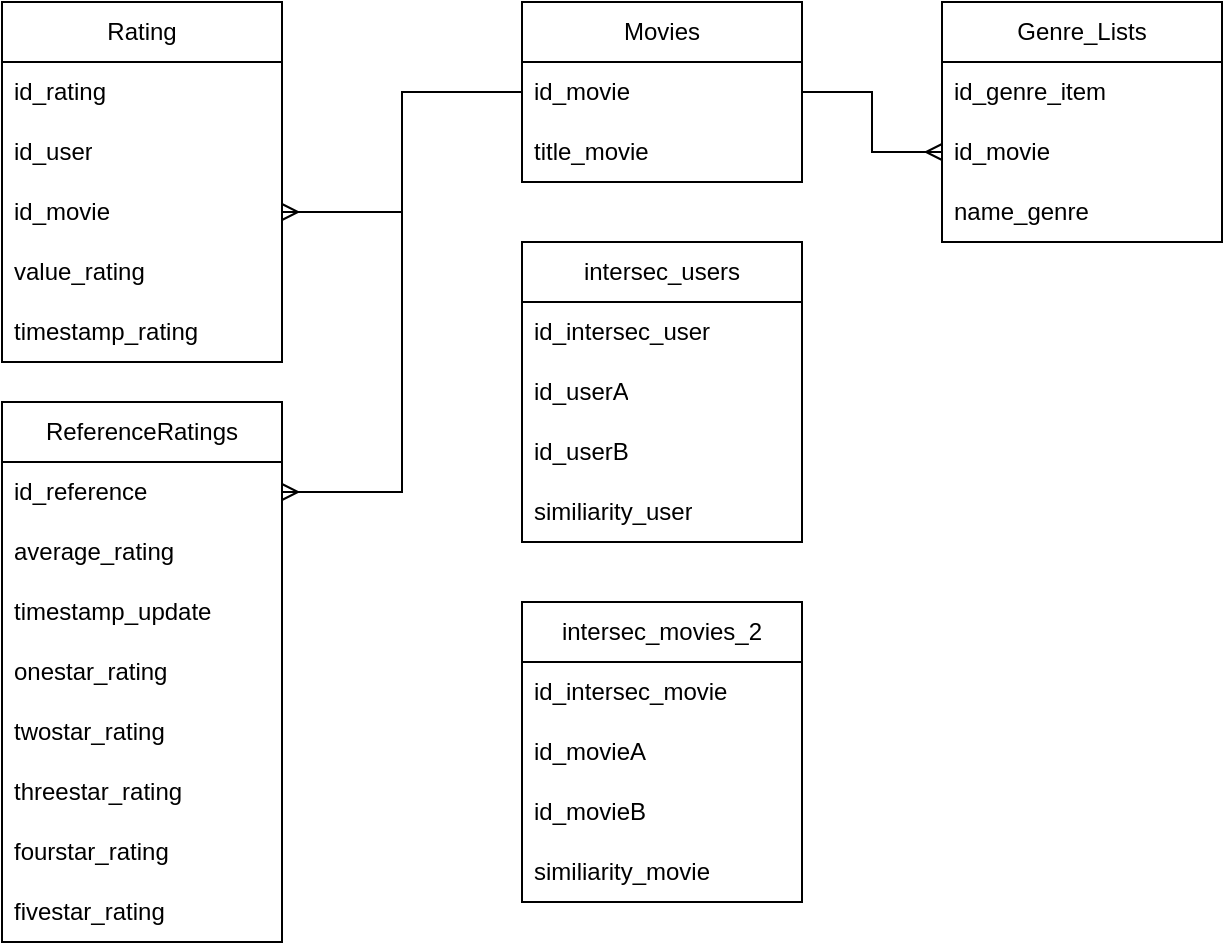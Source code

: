 <mxfile version="20.8.3" type="device"><diagram id="ff_3KB_nhtBKR8RxdCvJ" name="Página-1"><mxGraphModel dx="2261" dy="764" grid="1" gridSize="10" guides="1" tooltips="1" connect="1" arrows="1" fold="1" page="1" pageScale="1" pageWidth="827" pageHeight="1169" math="0" shadow="0"><root><mxCell id="0"/><mxCell id="1" parent="0"/><mxCell id="NYqKiGnYeMxnRLhzOzPk-2" value="Movies" style="swimlane;fontStyle=0;childLayout=stackLayout;horizontal=1;startSize=30;horizontalStack=0;resizeParent=1;resizeParentMax=0;resizeLast=0;collapsible=1;marginBottom=0;whiteSpace=wrap;html=1;" parent="1" vertex="1"><mxGeometry x="140" y="230" width="140" height="90" as="geometry"/></mxCell><mxCell id="NYqKiGnYeMxnRLhzOzPk-3" value="id_movie&lt;br&gt;" style="text;strokeColor=none;fillColor=none;align=left;verticalAlign=middle;spacingLeft=4;spacingRight=4;overflow=hidden;points=[[0,0.5],[1,0.5]];portConstraint=eastwest;rotatable=0;whiteSpace=wrap;html=1;" parent="NYqKiGnYeMxnRLhzOzPk-2" vertex="1"><mxGeometry y="30" width="140" height="30" as="geometry"/></mxCell><mxCell id="NYqKiGnYeMxnRLhzOzPk-6" value="title_movie" style="text;strokeColor=none;fillColor=none;align=left;verticalAlign=middle;spacingLeft=4;spacingRight=4;overflow=hidden;points=[[0,0.5],[1,0.5]];portConstraint=eastwest;rotatable=0;whiteSpace=wrap;html=1;" parent="NYqKiGnYeMxnRLhzOzPk-2" vertex="1"><mxGeometry y="60" width="140" height="30" as="geometry"/></mxCell><mxCell id="NYqKiGnYeMxnRLhzOzPk-8" value="Genre_Lists" style="swimlane;fontStyle=0;childLayout=stackLayout;horizontal=1;startSize=30;horizontalStack=0;resizeParent=1;resizeParentMax=0;resizeLast=0;collapsible=1;marginBottom=0;whiteSpace=wrap;html=1;" parent="1" vertex="1"><mxGeometry x="350" y="230" width="140" height="120" as="geometry"/></mxCell><mxCell id="NYqKiGnYeMxnRLhzOzPk-9" value="id_genre_item" style="text;strokeColor=none;fillColor=none;align=left;verticalAlign=middle;spacingLeft=4;spacingRight=4;overflow=hidden;points=[[0,0.5],[1,0.5]];portConstraint=eastwest;rotatable=0;whiteSpace=wrap;html=1;" parent="NYqKiGnYeMxnRLhzOzPk-8" vertex="1"><mxGeometry y="30" width="140" height="30" as="geometry"/></mxCell><mxCell id="NYqKiGnYeMxnRLhzOzPk-10" value="id_movie" style="text;strokeColor=none;fillColor=none;align=left;verticalAlign=middle;spacingLeft=4;spacingRight=4;overflow=hidden;points=[[0,0.5],[1,0.5]];portConstraint=eastwest;rotatable=0;whiteSpace=wrap;html=1;" parent="NYqKiGnYeMxnRLhzOzPk-8" vertex="1"><mxGeometry y="60" width="140" height="30" as="geometry"/></mxCell><mxCell id="NYqKiGnYeMxnRLhzOzPk-11" value="name_genre" style="text;strokeColor=none;fillColor=none;align=left;verticalAlign=middle;spacingLeft=4;spacingRight=4;overflow=hidden;points=[[0,0.5],[1,0.5]];portConstraint=eastwest;rotatable=0;whiteSpace=wrap;html=1;" parent="NYqKiGnYeMxnRLhzOzPk-8" vertex="1"><mxGeometry y="90" width="140" height="30" as="geometry"/></mxCell><mxCell id="NYqKiGnYeMxnRLhzOzPk-14" style="rounded=0;orthogonalLoop=1;jettySize=auto;html=1;exitX=0;exitY=0.5;exitDx=0;exitDy=0;entryX=1;entryY=0.5;entryDx=0;entryDy=0;endArrow=none;endFill=0;startArrow=ERmany;startFill=0;edgeStyle=orthogonalEdgeStyle;" parent="1" source="NYqKiGnYeMxnRLhzOzPk-10" target="NYqKiGnYeMxnRLhzOzPk-3" edge="1"><mxGeometry relative="1" as="geometry"/></mxCell><mxCell id="NYqKiGnYeMxnRLhzOzPk-16" value="Rating" style="swimlane;fontStyle=0;childLayout=stackLayout;horizontal=1;startSize=30;horizontalStack=0;resizeParent=1;resizeParentMax=0;resizeLast=0;collapsible=1;marginBottom=0;whiteSpace=wrap;html=1;" parent="1" vertex="1"><mxGeometry x="-120" y="230" width="140" height="180" as="geometry"/></mxCell><mxCell id="NYqKiGnYeMxnRLhzOzPk-17" value="id_rating" style="text;strokeColor=none;fillColor=none;align=left;verticalAlign=middle;spacingLeft=4;spacingRight=4;overflow=hidden;points=[[0,0.5],[1,0.5]];portConstraint=eastwest;rotatable=0;whiteSpace=wrap;html=1;" parent="NYqKiGnYeMxnRLhzOzPk-16" vertex="1"><mxGeometry y="30" width="140" height="30" as="geometry"/></mxCell><mxCell id="uAmWUOaY0qmQ29B3efKz-3" value="id_user" style="text;strokeColor=none;fillColor=none;align=left;verticalAlign=middle;spacingLeft=4;spacingRight=4;overflow=hidden;points=[[0,0.5],[1,0.5]];portConstraint=eastwest;rotatable=0;whiteSpace=wrap;html=1;" vertex="1" parent="NYqKiGnYeMxnRLhzOzPk-16"><mxGeometry y="60" width="140" height="30" as="geometry"/></mxCell><mxCell id="NYqKiGnYeMxnRLhzOzPk-18" value="id_movie" style="text;strokeColor=none;fillColor=none;align=left;verticalAlign=middle;spacingLeft=4;spacingRight=4;overflow=hidden;points=[[0,0.5],[1,0.5]];portConstraint=eastwest;rotatable=0;whiteSpace=wrap;html=1;" parent="NYqKiGnYeMxnRLhzOzPk-16" vertex="1"><mxGeometry y="90" width="140" height="30" as="geometry"/></mxCell><mxCell id="NYqKiGnYeMxnRLhzOzPk-19" value="value_rating" style="text;strokeColor=none;fillColor=none;align=left;verticalAlign=middle;spacingLeft=4;spacingRight=4;overflow=hidden;points=[[0,0.5],[1,0.5]];portConstraint=eastwest;rotatable=0;whiteSpace=wrap;html=1;" parent="NYqKiGnYeMxnRLhzOzPk-16" vertex="1"><mxGeometry y="120" width="140" height="30" as="geometry"/></mxCell><mxCell id="NYqKiGnYeMxnRLhzOzPk-20" value="timestamp_rating" style="text;strokeColor=none;fillColor=none;align=left;verticalAlign=middle;spacingLeft=4;spacingRight=4;overflow=hidden;points=[[0,0.5],[1,0.5]];portConstraint=eastwest;rotatable=0;whiteSpace=wrap;html=1;" parent="NYqKiGnYeMxnRLhzOzPk-16" vertex="1"><mxGeometry y="150" width="140" height="30" as="geometry"/></mxCell><mxCell id="NYqKiGnYeMxnRLhzOzPk-21" style="rounded=0;orthogonalLoop=1;jettySize=auto;html=1;exitX=1;exitY=0.5;exitDx=0;exitDy=0;entryX=0;entryY=0.5;entryDx=0;entryDy=0;startArrow=ERmany;startFill=0;endArrow=none;endFill=0;edgeStyle=orthogonalEdgeStyle;" parent="1" source="NYqKiGnYeMxnRLhzOzPk-18" target="NYqKiGnYeMxnRLhzOzPk-3" edge="1"><mxGeometry relative="1" as="geometry"/></mxCell><mxCell id="uAmWUOaY0qmQ29B3efKz-4" value="ReferenceRatings" style="swimlane;fontStyle=0;childLayout=stackLayout;horizontal=1;startSize=30;horizontalStack=0;resizeParent=1;resizeParentMax=0;resizeLast=0;collapsible=1;marginBottom=0;whiteSpace=wrap;html=1;" vertex="1" parent="1"><mxGeometry x="-120" y="430" width="140" height="270" as="geometry"/></mxCell><mxCell id="uAmWUOaY0qmQ29B3efKz-5" value="id_reference" style="text;strokeColor=none;fillColor=none;align=left;verticalAlign=middle;spacingLeft=4;spacingRight=4;overflow=hidden;points=[[0,0.5],[1,0.5]];portConstraint=eastwest;rotatable=0;whiteSpace=wrap;html=1;" vertex="1" parent="uAmWUOaY0qmQ29B3efKz-4"><mxGeometry y="30" width="140" height="30" as="geometry"/></mxCell><mxCell id="uAmWUOaY0qmQ29B3efKz-6" value="average_rating" style="text;strokeColor=none;fillColor=none;align=left;verticalAlign=middle;spacingLeft=4;spacingRight=4;overflow=hidden;points=[[0,0.5],[1,0.5]];portConstraint=eastwest;rotatable=0;whiteSpace=wrap;html=1;" vertex="1" parent="uAmWUOaY0qmQ29B3efKz-4"><mxGeometry y="60" width="140" height="30" as="geometry"/></mxCell><mxCell id="uAmWUOaY0qmQ29B3efKz-7" value="timestamp_update" style="text;strokeColor=none;fillColor=none;align=left;verticalAlign=middle;spacingLeft=4;spacingRight=4;overflow=hidden;points=[[0,0.5],[1,0.5]];portConstraint=eastwest;rotatable=0;whiteSpace=wrap;html=1;" vertex="1" parent="uAmWUOaY0qmQ29B3efKz-4"><mxGeometry y="90" width="140" height="30" as="geometry"/></mxCell><mxCell id="uAmWUOaY0qmQ29B3efKz-8" value="onestar_rating" style="text;strokeColor=none;fillColor=none;align=left;verticalAlign=middle;spacingLeft=4;spacingRight=4;overflow=hidden;points=[[0,0.5],[1,0.5]];portConstraint=eastwest;rotatable=0;whiteSpace=wrap;html=1;" vertex="1" parent="uAmWUOaY0qmQ29B3efKz-4"><mxGeometry y="120" width="140" height="30" as="geometry"/></mxCell><mxCell id="uAmWUOaY0qmQ29B3efKz-9" value="twostar_rating" style="text;strokeColor=none;fillColor=none;align=left;verticalAlign=middle;spacingLeft=4;spacingRight=4;overflow=hidden;points=[[0,0.5],[1,0.5]];portConstraint=eastwest;rotatable=0;whiteSpace=wrap;html=1;" vertex="1" parent="uAmWUOaY0qmQ29B3efKz-4"><mxGeometry y="150" width="140" height="30" as="geometry"/></mxCell><mxCell id="uAmWUOaY0qmQ29B3efKz-12" value="threestar_rating" style="text;strokeColor=none;fillColor=none;align=left;verticalAlign=middle;spacingLeft=4;spacingRight=4;overflow=hidden;points=[[0,0.5],[1,0.5]];portConstraint=eastwest;rotatable=0;whiteSpace=wrap;html=1;" vertex="1" parent="uAmWUOaY0qmQ29B3efKz-4"><mxGeometry y="180" width="140" height="30" as="geometry"/></mxCell><mxCell id="uAmWUOaY0qmQ29B3efKz-13" value="fourstar_rating" style="text;strokeColor=none;fillColor=none;align=left;verticalAlign=middle;spacingLeft=4;spacingRight=4;overflow=hidden;points=[[0,0.5],[1,0.5]];portConstraint=eastwest;rotatable=0;whiteSpace=wrap;html=1;" vertex="1" parent="uAmWUOaY0qmQ29B3efKz-4"><mxGeometry y="210" width="140" height="30" as="geometry"/></mxCell><mxCell id="uAmWUOaY0qmQ29B3efKz-14" value="fivestar_rating" style="text;strokeColor=none;fillColor=none;align=left;verticalAlign=middle;spacingLeft=4;spacingRight=4;overflow=hidden;points=[[0,0.5],[1,0.5]];portConstraint=eastwest;rotatable=0;whiteSpace=wrap;html=1;" vertex="1" parent="uAmWUOaY0qmQ29B3efKz-4"><mxGeometry y="240" width="140" height="30" as="geometry"/></mxCell><mxCell id="uAmWUOaY0qmQ29B3efKz-15" style="edgeStyle=orthogonalEdgeStyle;rounded=0;orthogonalLoop=1;jettySize=auto;html=1;exitX=0;exitY=0.5;exitDx=0;exitDy=0;entryX=1;entryY=0.5;entryDx=0;entryDy=0;endArrow=ERmany;endFill=0;" edge="1" parent="1" source="NYqKiGnYeMxnRLhzOzPk-3" target="uAmWUOaY0qmQ29B3efKz-5"><mxGeometry relative="1" as="geometry"/></mxCell><mxCell id="uAmWUOaY0qmQ29B3efKz-16" value="intersec_movies_2" style="swimlane;fontStyle=0;childLayout=stackLayout;horizontal=1;startSize=30;horizontalStack=0;resizeParent=1;resizeParentMax=0;resizeLast=0;collapsible=1;marginBottom=0;whiteSpace=wrap;html=1;" vertex="1" parent="1"><mxGeometry x="140" y="530" width="140" height="150" as="geometry"/></mxCell><mxCell id="uAmWUOaY0qmQ29B3efKz-17" value="id_intersec_movie" style="text;strokeColor=none;fillColor=none;align=left;verticalAlign=middle;spacingLeft=4;spacingRight=4;overflow=hidden;points=[[0,0.5],[1,0.5]];portConstraint=eastwest;rotatable=0;whiteSpace=wrap;html=1;" vertex="1" parent="uAmWUOaY0qmQ29B3efKz-16"><mxGeometry y="30" width="140" height="30" as="geometry"/></mxCell><mxCell id="uAmWUOaY0qmQ29B3efKz-18" value="id_movieA" style="text;strokeColor=none;fillColor=none;align=left;verticalAlign=middle;spacingLeft=4;spacingRight=4;overflow=hidden;points=[[0,0.5],[1,0.5]];portConstraint=eastwest;rotatable=0;whiteSpace=wrap;html=1;" vertex="1" parent="uAmWUOaY0qmQ29B3efKz-16"><mxGeometry y="60" width="140" height="30" as="geometry"/></mxCell><mxCell id="uAmWUOaY0qmQ29B3efKz-19" value="id_movieB" style="text;strokeColor=none;fillColor=none;align=left;verticalAlign=middle;spacingLeft=4;spacingRight=4;overflow=hidden;points=[[0,0.5],[1,0.5]];portConstraint=eastwest;rotatable=0;whiteSpace=wrap;html=1;" vertex="1" parent="uAmWUOaY0qmQ29B3efKz-16"><mxGeometry y="90" width="140" height="30" as="geometry"/></mxCell><mxCell id="uAmWUOaY0qmQ29B3efKz-20" value="similiarity_movie" style="text;strokeColor=none;fillColor=none;align=left;verticalAlign=middle;spacingLeft=4;spacingRight=4;overflow=hidden;points=[[0,0.5],[1,0.5]];portConstraint=eastwest;rotatable=0;whiteSpace=wrap;html=1;" vertex="1" parent="uAmWUOaY0qmQ29B3efKz-16"><mxGeometry y="120" width="140" height="30" as="geometry"/></mxCell><mxCell id="uAmWUOaY0qmQ29B3efKz-25" value="intersec_users" style="swimlane;fontStyle=0;childLayout=stackLayout;horizontal=1;startSize=30;horizontalStack=0;resizeParent=1;resizeParentMax=0;resizeLast=0;collapsible=1;marginBottom=0;whiteSpace=wrap;html=1;" vertex="1" parent="1"><mxGeometry x="140" y="350" width="140" height="150" as="geometry"/></mxCell><mxCell id="uAmWUOaY0qmQ29B3efKz-26" value="id_intersec_user" style="text;strokeColor=none;fillColor=none;align=left;verticalAlign=middle;spacingLeft=4;spacingRight=4;overflow=hidden;points=[[0,0.5],[1,0.5]];portConstraint=eastwest;rotatable=0;whiteSpace=wrap;html=1;" vertex="1" parent="uAmWUOaY0qmQ29B3efKz-25"><mxGeometry y="30" width="140" height="30" as="geometry"/></mxCell><mxCell id="uAmWUOaY0qmQ29B3efKz-27" value="id_userA" style="text;strokeColor=none;fillColor=none;align=left;verticalAlign=middle;spacingLeft=4;spacingRight=4;overflow=hidden;points=[[0,0.5],[1,0.5]];portConstraint=eastwest;rotatable=0;whiteSpace=wrap;html=1;" vertex="1" parent="uAmWUOaY0qmQ29B3efKz-25"><mxGeometry y="60" width="140" height="30" as="geometry"/></mxCell><mxCell id="uAmWUOaY0qmQ29B3efKz-28" value="id_userB" style="text;strokeColor=none;fillColor=none;align=left;verticalAlign=middle;spacingLeft=4;spacingRight=4;overflow=hidden;points=[[0,0.5],[1,0.5]];portConstraint=eastwest;rotatable=0;whiteSpace=wrap;html=1;" vertex="1" parent="uAmWUOaY0qmQ29B3efKz-25"><mxGeometry y="90" width="140" height="30" as="geometry"/></mxCell><mxCell id="uAmWUOaY0qmQ29B3efKz-29" value="similiarity_user" style="text;strokeColor=none;fillColor=none;align=left;verticalAlign=middle;spacingLeft=4;spacingRight=4;overflow=hidden;points=[[0,0.5],[1,0.5]];portConstraint=eastwest;rotatable=0;whiteSpace=wrap;html=1;" vertex="1" parent="uAmWUOaY0qmQ29B3efKz-25"><mxGeometry y="120" width="140" height="30" as="geometry"/></mxCell></root></mxGraphModel></diagram></mxfile>